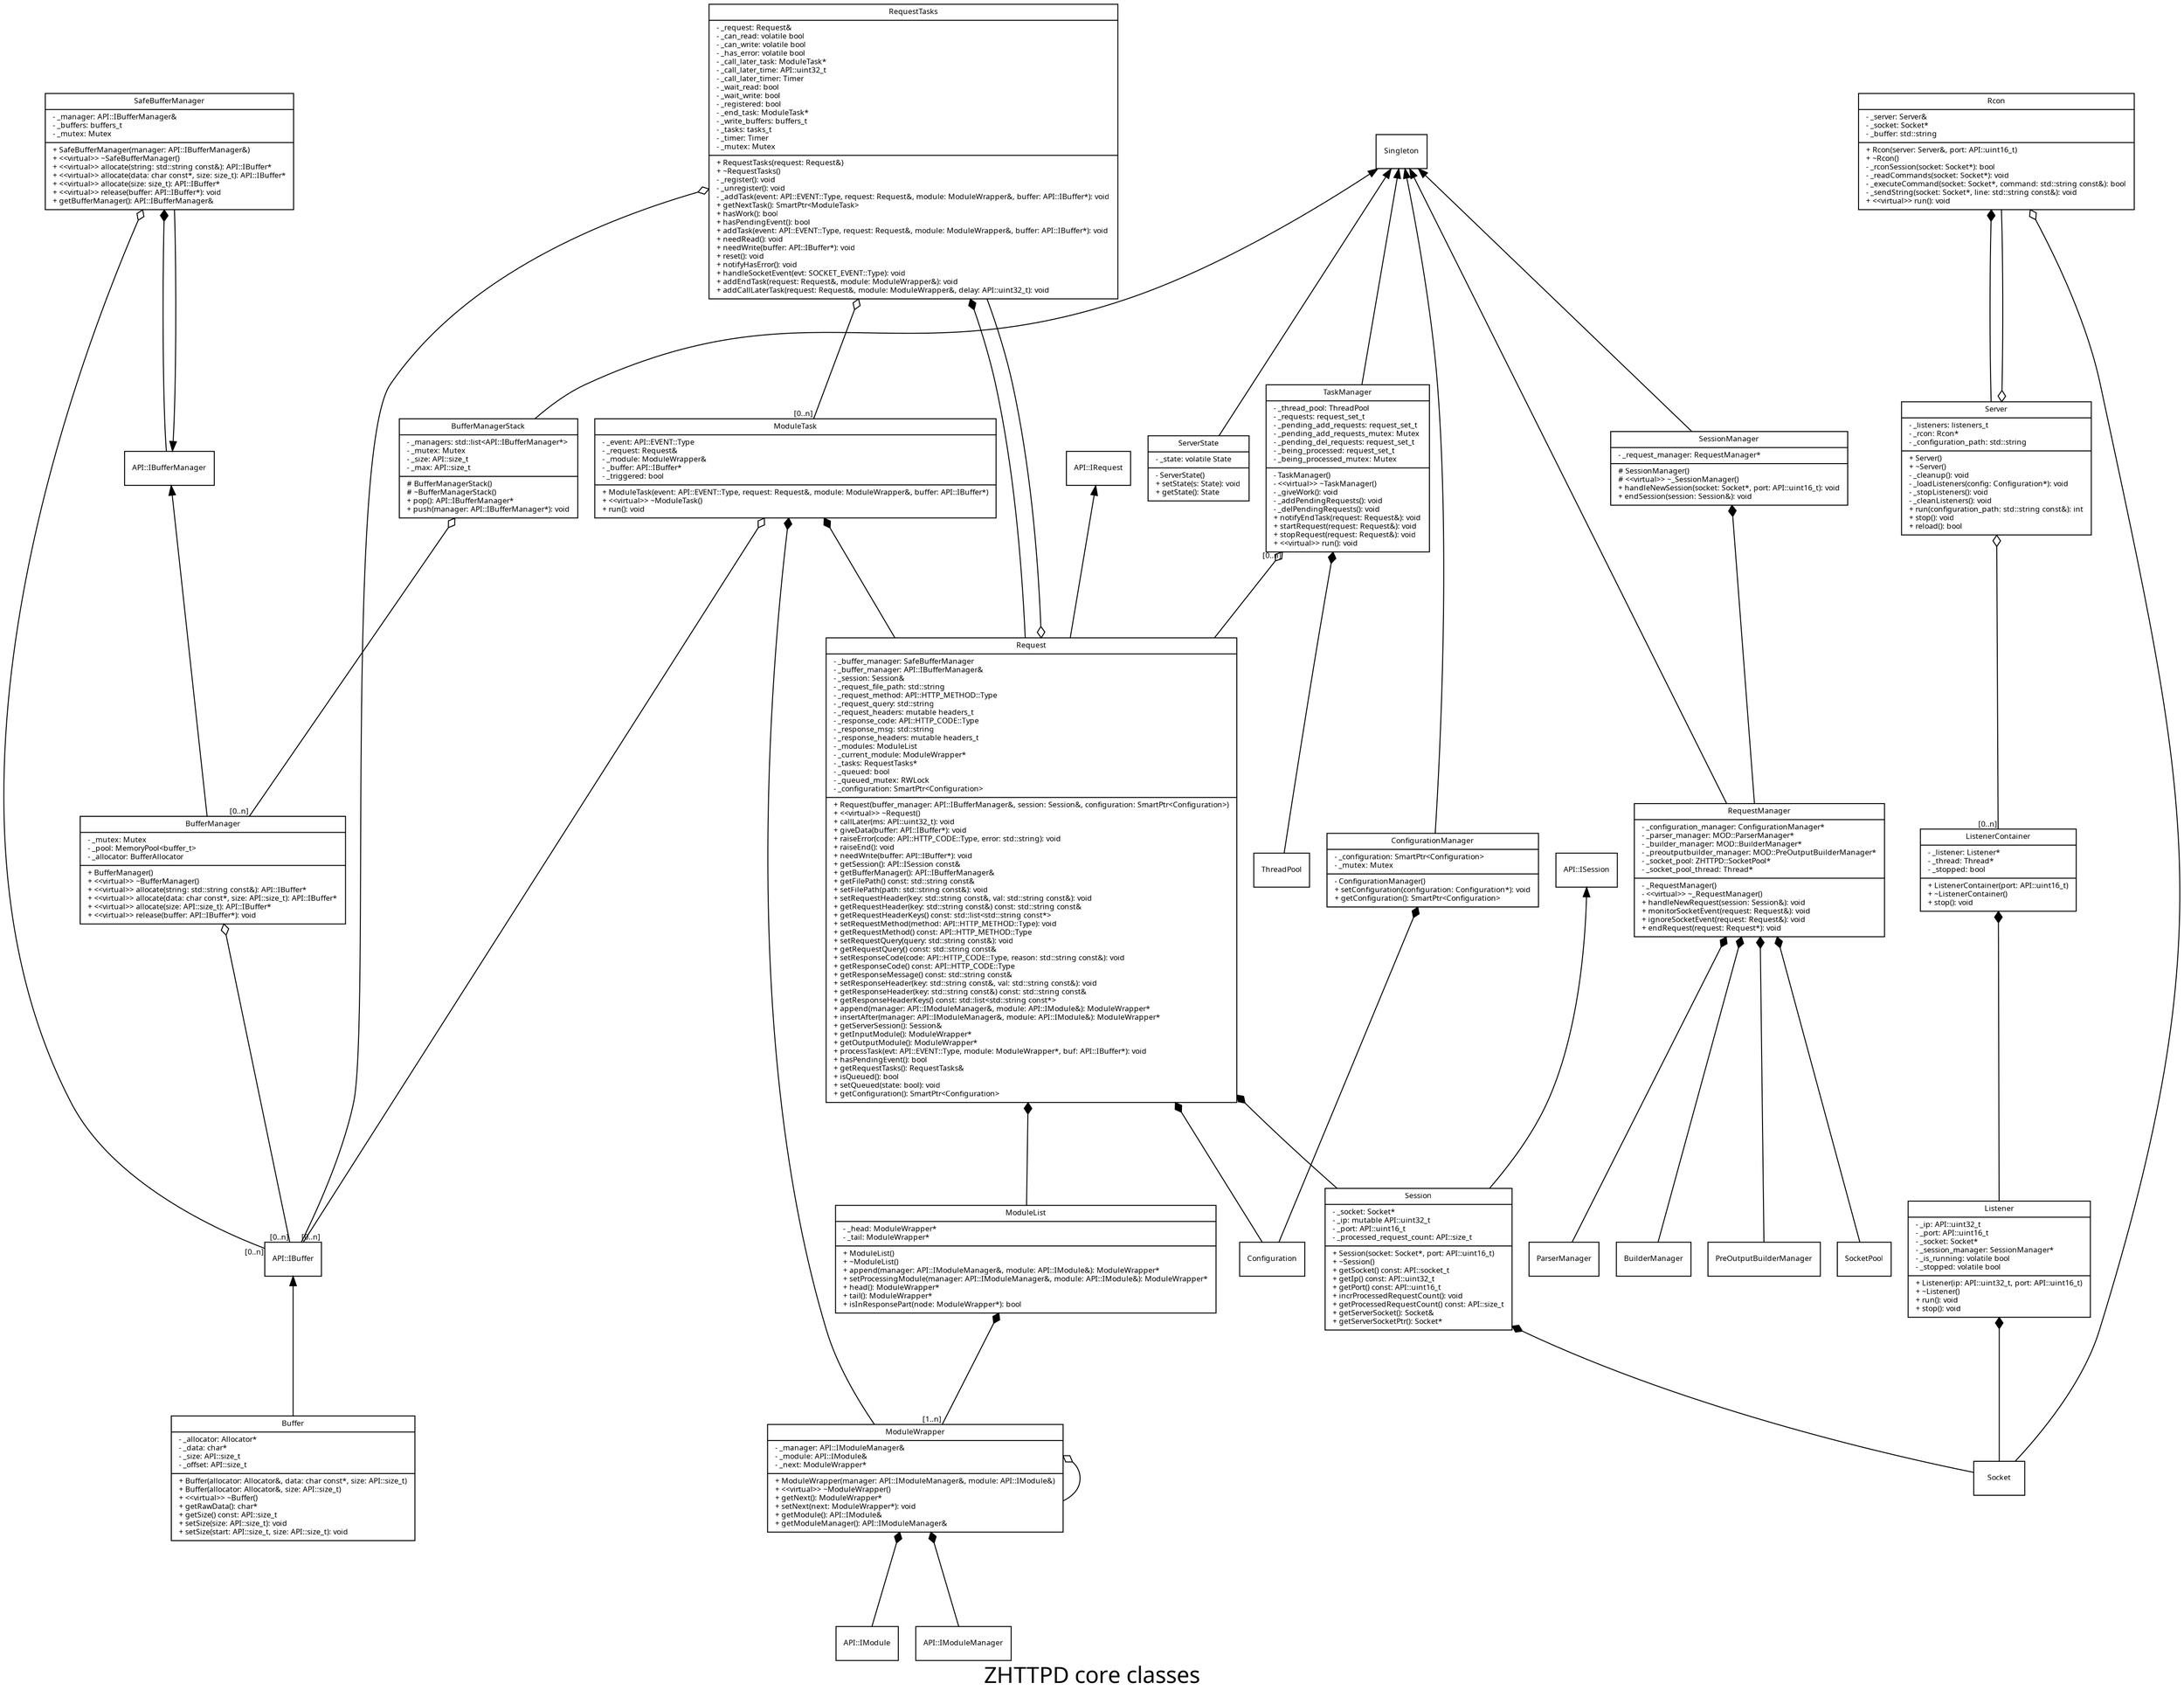 
digraph uml
{
    fontname = "Bitstream sans Vera"
    compound = true;
    ranksep = 1.25;
    rankdir = BT;
    label = "ZHTTPD core classes";
    fontsize = 24;

    node
    [
        fontname = "Monaco"
        fontsize = 8
        shape = "record"
        style = filled
        fillcolor = white
    ]

    edge
    [
        fontname = "Monaco"
        fontsize = 8
    ]


    /*
     *  Core
     */

    api_IModule [label = "API::IModule"]
    api_IModuleManager [label = "API::IModuleManager"]
    api_IBuffer [label = "API::IBuffer"]
    api_IBufferManager [label = "API::IBufferManager"]
    api_ISession [label = "API::ISession"]
    api_IRequest [label = "API::IRequest"]
    conf_Configuration [label="Configuration"]
    module_ParserManager [label="ParserManager"]
    module_BuilderManager [label="BuilderManager"]
    module_PreOutputBuilderManager [label="PreOutputBuilderManager"]
    socket_Socket [label="Socket"]
    socket_SocketPool [label="SocketPool"]
    thread_ThreadPool [label="ThreadPool"]
    utils_Singleton [label="Singleton"]

        core_Buffer
        [
    label="{\
Buffer\
|\
- _allocator: Allocator*\l\
- _data: char*\l\
- _size: API::size_t\l\
- _offset: API::size_t\l\
|\
+ Buffer(allocator: Allocator&, data: char const*, size: API::size_t)\l\
+ Buffer(allocator: Allocator&, size: API::size_t)\l\
+ \<\<virtual\>\> ~Buffer()\l\
+ getRawData(): char*\l\
+ getSize() const: API::size_t\l\
+ setSize(size: API::size_t): void\l\
+ setSize(start: API::size_t, size: API::size_t): void\l\
}"
        ]

        core_BufferManager
        [
    label="{\
BufferManager\
|\
- _mutex: Mutex\l\
- _pool: MemoryPool\<buffer_t\>\l\
- _allocator: BufferAllocator\l\
|\
+ BufferManager()\l\
+ \<\<virtual\>\> ~BufferManager()\l\
+ \<\<virtual\>\> allocate(string: std::string const&): API::IBuffer*\l\
+ \<\<virtual\>\> allocate(data: char const*, size: API::size_t): API::IBuffer*\l\
+ \<\<virtual\>\> allocate(size: API::size_t): API::IBuffer*\l\
+ \<\<virtual\>\> release(buffer: API::IBuffer*): void\l\
}"
        ]

        core_BufferManagerStack
        [
    label="{\
BufferManagerStack\
|\
- _managers: std::list\<API::IBufferManager*\>\l\
- _mutex: Mutex\l\
- _size: API::size_t\l\
- _max: API::size_t\l\
|\
# BufferManagerStack()\l\
# ~BufferManagerStack()\l\
+ pop(): API::IBufferManager*\l\
+ push(manager: API::IBufferManager*): void\l\
}"
        ]

        core_ConfigurationManager
        [
    label="{\
ConfigurationManager\
|\
- _configuration: SmartPtr\<Configuration\>\l\
- _mutex: Mutex\l\
|\
- ConfigurationManager()\l\
+ setConfiguration(configuration: Configuration*): void\l\
+ getConfiguration(): SmartPtr\<Configuration\>\l\
}"
        ]

        core_Listener
        [
    label="{\
Listener\
|\
- _ip: API::uint32_t\l\
- _port: API::uint16_t\l\
- _socket: Socket*\l\
- _session_manager: SessionManager*\l\
- _is_running: volatile bool\l\
- _stopped: volatile bool\l\
|\
+ Listener(ip: API::uint32_t, port: API::uint16_t)\l\
+ ~Listener()\l\
+ run(): void\l\
+ stop(): void\l\
}"
        ]

        core_ModuleList
        [
    label="{\
ModuleList\
|\
- _head: ModuleWrapper*\l\
- _tail: ModuleWrapper*\l\
|\
+ ModuleList()\l\
+ ~ModuleList()\l\
+ append(manager: API::IModuleManager&, module: API::IModule&): ModuleWrapper*\l\
+ setProcessingModule(manager: API::IModuleManager&, module: API::IModule&): ModuleWrapper*\l\
+ head(): ModuleWrapper*\l\
+ tail(): ModuleWrapper*\l\
+ isInResponsePart(node: ModuleWrapper*): bool\l\
}"
        ]

        core_ModuleTask
        [
    label="{\
ModuleTask\
|\
- _event: API::EVENT::Type\l\
- _request: Request&\l\
- _module: ModuleWrapper&\l\
- _buffer: API::IBuffer*\l\
- _triggered: bool\l\
|\
+ ModuleTask(event: API::EVENT::Type, request: Request&, module: ModuleWrapper&, buffer: API::IBuffer*)\l\
+ \<\<virtual\>\> ~ModuleTask()\l\
+ run(): void\l\
}"
        ]

        core_ModuleWrapper
        [
    label="{\
ModuleWrapper\
|\
- _manager: API::IModuleManager&\l\
- _module: API::IModule&\l\
- _next: ModuleWrapper*\l\
|\
+ ModuleWrapper(manager: API::IModuleManager&, module: API::IModule&)\l\
+ \<\<virtual\>\> ~ModuleWrapper()\l\
+ getNext(): ModuleWrapper*\l\
+ setNext(next: ModuleWrapper*): void\l\
+ getModule(): API::IModule&\l\
+ getModuleManager(): API::IModuleManager&\l\
}"
        ]

        core_Rcon
        [
    label="{\
Rcon\
|\
- _server: Server&\l\
- _socket: Socket*\l\
- _buffer: std::string\l\
|\
+ Rcon(server: Server&, port: API::uint16_t)\l\
+ ~Rcon()\l\
- _rconSession(socket: Socket*): bool\l\
- _readCommands(socket: Socket*): void\l\
- _executeCommand(socket: Socket*, command: std::string const&): bool\l\
- _sendString(socket: Socket*, line: std::string const&): void\l\
+ \<\<virtual\>\> run(): void\l\
}"
        ]

        core_Request
        [
    label="{\
Request\
|\
- _buffer_manager: SafeBufferManager\l\
- _buffer_manager: API::IBufferManager&\l\
- _session: Session&\l\
- _request_file_path: std::string\l\
- _request_method: API::HTTP_METHOD::Type\l\
- _request_query: std::string\l\
- _request_headers: mutable headers_t\l\
- _response_code: API::HTTP_CODE::Type\l\
- _response_msg: std::string\l\
- _response_headers: mutable headers_t\l\
- _modules: ModuleList\l\
- _current_module: ModuleWrapper*\l\
- _tasks: RequestTasks*\l\
- _queued: bool\l\
- _queued_mutex: RWLock\l\
- _configuration: SmartPtr\<Configuration\>\l\
|\
+ Request(buffer_manager: API::IBufferManager&, session: Session&, configuration: SmartPtr\<Configuration\>)\l\
+ \<\<virtual\>\> ~Request()\l\
+ callLater(ms: API::uint32_t): void\l\
+ giveData(buffer: API::IBuffer*): void\l\
+ raiseError(code: API::HTTP_CODE::Type, error: std::string): void\l\
+ raiseEnd(): void\l\
+ needWrite(buffer: API::IBuffer*): void\l\
+ getSession(): API::ISession const&\l\
+ getBufferManager(): API::IBufferManager&\l\
+ getFilePath() const: std::string const&\l\
+ setFilePath(path: std::string const&): void\l\
+ setRequestHeader(key: std::string const&, val: std::string const&): void\l\
+ getRequestHeader(key: std::string const&) const: std::string const&\l\
+ getRequestHeaderKeys() const: std::list\<std::string const*\>\l\
+ setRequestMethod(method: API::HTTP_METHOD::Type): void\l\
+ getRequestMethod() const: API::HTTP_METHOD::Type\l\
+ setRequestQuery(query: std::string const&): void\l\
+ getRequestQuery() const: std::string const&\l\
+ setResponseCode(code: API::HTTP_CODE::Type, reason: std::string const&): void\l\
+ getResponseCode() const: API::HTTP_CODE::Type\l\
+ getResponseMessage() const: std::string const&\l\
+ setResponseHeader(key: std::string const&, val: std::string const&): void\l\
+ getResponseHeader(key: std::string const&) const: std::string const&\l\
+ getResponseHeaderKeys() const: std::list\<std::string const*\>\l\
+ append(manager: API::IModuleManager&, module: API::IModule&): ModuleWrapper*\l\
+ insertAfter(manager: API::IModuleManager&, module: API::IModule&): ModuleWrapper*\l\
+ getServerSession(): Session&\l\
+ getInputModule(): ModuleWrapper*\l\
+ getOutputModule(): ModuleWrapper*\l\
+ processTask(evt: API::EVENT::Type, module: ModuleWrapper*, buf: API::IBuffer*): void\l\
+ hasPendingEvent(): bool\l\
+ getRequestTasks(): RequestTasks&\l\
+ isQueued(): bool\l\
+ setQueued(state: bool): void\l\
+ getConfiguration(): SmartPtr\<Configuration\>\l\
}"
        ]

        core_RequestManager
        [
    label="{\
RequestManager\
|\
- _configuration_manager: ConfigurationManager*\l\
- _parser_manager: MOD::ParserManager*\l\
- _builder_manager: MOD::BuilderManager*\l\
- _preoutputbuilder_manager: MOD::PreOutputBuilderManager*\l\
- _socket_pool: ZHTTPD::SocketPool*\l\
- _socket_pool_thread: Thread*\l\
|\
- _RequestManager()\l\
- \<\<virtual\>\> ~_RequestManager()\l\
+ handleNewRequest(session: Session&): void\l\
+ monitorSocketEvent(request: Request&): void\l\
+ ignoreSocketEvent(request: Request&): void\l\
+ endRequest(request: Request*): void\l\
}"
        ]

        core_RequestTasks
        [
    label="{\
RequestTasks\
|\
- _request: Request&\l\
- _can_read: volatile bool\l\
- _can_write: volatile bool\l\
- _has_error: volatile bool\l\
- _call_later_task: ModuleTask*\l\
- _call_later_time: API::uint32_t\l\
- _call_later_timer: Timer\l\
- _wait_read: bool\l\
- _wait_write: bool\l\
- _registered: bool\l\
- _end_task: ModuleTask*\l\
- _write_buffers: buffers_t\l\
- _tasks: tasks_t\l\
- _timer: Timer\l\
- _mutex: Mutex\l\
|\
+ RequestTasks(request: Request&)\l\
+ ~RequestTasks()\l\
- _register(): void\l\
- _unregister(): void\l\
- _addTask(event: API::EVENT::Type, request: Request&, module: ModuleWrapper&, buffer: API::IBuffer*): void\l\
+ getNextTask(): SmartPtr\<ModuleTask\>\l\
+ hasWork(): bool\l\
+ hasPendingEvent(): bool\l\
+ addTask(event: API::EVENT::Type, request: Request&, module: ModuleWrapper&, buffer: API::IBuffer*): void\l\
+ needRead(): void\l\
+ needWrite(buffer: API::IBuffer*): void\l\
+ reset(): void\l\
+ notifyHasError(): void\l\
+ handleSocketEvent(evt: SOCKET_EVENT::Type): void\l\
+ addEndTask(request: Request&, module: ModuleWrapper&): void\l\
+ addCallLaterTask(request: Request&, module: ModuleWrapper&, delay: API::uint32_t): void\l\
}"
        ]

        core_SafeBufferManager
        [
    label="{\
SafeBufferManager\
|\
- _manager: API::IBufferManager&\l\
- _buffers: buffers_t\l\
- _mutex: Mutex\l\
|\
+ SafeBufferManager(manager: API::IBufferManager&)\l\
+ \<\<virtual\>\> ~SafeBufferManager()\l\
+ \<\<virtual\>\> allocate(string: std::string const&): API::IBuffer*\l\
+ \<\<virtual\>\> allocate(data: char const*, size: size_t): API::IBuffer*\l\
+ \<\<virtual\>\> allocate(size: size_t): API::IBuffer*\l\
+ \<\<virtual\>\> release(buffer: API::IBuffer*): void\l\
+ getBufferManager(): API::IBufferManager&\l\
}"
        ]

        core_ListenerContainer
        [
    label="{\
ListenerContainer\
|\
- _listener: Listener*\l\
- _thread: Thread*\l\
- _stopped: bool\l\
|\
+ ListenerContainer(port: API::uint16_t)\l\
+ ~ListenerContainer()\l\
+ stop(): void\l\
}"
        ]

        core_Server
        [
    label="{\
Server\
|\
- _listeners: listeners_t\l\
- _rcon: Rcon*\l\
- _configuration_path: std::string\l\
|\
+ Server()\l\
+ ~Server()\l\
- _cleanup(): void\l\
- _loadListeners(config: Configuration*): void\l\
- _stopListeners(): void\l\
- _cleanListeners(): void\l\
+ run(configuration_path: std::string const&): int\l\
+ stop(): void\l\
+ reload(): bool\l\
}"
        ]

        core_ServerState
        [
    label="{\
ServerState\
|\
- _state: volatile State\l\
|\
- ServerState()\l\
+ setState(s: State): void\l\
+ getState(): State\l\
}"
        ]

        core_Session
        [
    label="{\
Session\
|\
- _socket: Socket*\l\
- _ip: mutable API::uint32_t\l\
- _port: API::uint16_t\l\
- _processed_request_count: API::size_t\l\
|\
+ Session(socket: Socket*, port: API::uint16_t)\l\
+ ~Session()\l\
+ getSocket() const: API::socket_t\l\
+ getIp() const: API::uint32_t\l\
+ getPort() const: API::uint16_t\l\
+ incrProcessedRequestCount(): void\l\
+ getProcessedRequestCount() const: API::size_t\l\
+ getServerSocket(): Socket&\l\
+ getServerSocketPtr(): Socket*\l\
}"
        ]

        core_SessionManager
        [
    label="{\
SessionManager\
|\
- _request_manager: RequestManager*\l\
|\
# SessionManager()\l\
# \<\<virtual\>\> ~_SessionManager()\l\
+ handleNewSession(socket: Socket*, port: API::uint16_t): void\l\
+ endSession(session: Session&): void\l\
}"
        ]

        core_TaskManager
        [
    label="{\
TaskManager\
|\
- _thread_pool: ThreadPool\l\
- _requests: request_set_t\l\
- _pending_add_requests: request_set_t\l\
- _pending_add_requests_mutex: Mutex\l\
- _pending_del_requests: request_set_t\l\
- _being_processed: request_set_t\l\
- _being_processed_mutex: Mutex\l\
|\
- TaskManager()\l\
- \<\<virtual\>\> ~TaskManager()\l\
- _giveWork(): void\l\
- _addPendingRequests(): void\l\
- _delPendingRequests(): void\l\
+ notifyEndTask(request: Request&): void\l\
+ startRequest(request: Request&): void\l\
+ stopRequest(request: Request&): void\l\
+ \<\<virtual\>\> run(): void\l\
}"
        ]




        core_Buffer -> api_IBuffer
        core_BufferManager -> api_IBufferManager
        api_IBuffer -> core_BufferManager [arrowhead=odiamond taillabel="[0..n]"]
        core_BufferManagerStack -> utils_Singleton
        core_BufferManager -> core_BufferManagerStack [arrowhead=odiamond taillabel="[0..n]"]
        core_ConfigurationManager -> utils_Singleton
        conf_Configuration -> core_ConfigurationManager [arrowhead=diamond]
        socket_Socket -> core_Listener [arrowhead=diamond]
        core_ModuleWrapper -> core_ModuleList [arrowhead=diamond taillabel="[1..n]"]
        core_Request -> core_ModuleTask [arrowhead=diamond]
        core_ModuleWrapper -> core_ModuleTask [arrowhead=diamond]
        api_IBuffer -> core_ModuleTask [arrowhead=odiamond]
        core_ModuleWrapper -> core_ModuleWrapper [arrowhead=odiamond]
        api_IModule -> core_ModuleWrapper [arrowhead=diamond]
        api_IModuleManager -> core_ModuleWrapper [arrowhead=diamond]
        core_Server -> core_Rcon [arrowhead=diamond]
        socket_Socket -> core_Rcon [arrowhead=odiamond]
        core_Request -> api_IRequest
        core_Session -> core_Request [arrowhead=diamond]
        core_ModuleList -> core_Request [arrowhead=diamond]
        core_RequestTasks -> core_Request [arrowhead=odiamond]
        conf_Configuration -> core_Request [arrowhead=diamond]
        core_RequestManager -> utils_Singleton
        module_ParserManager -> core_RequestManager [arrowhead=diamond]
        module_BuilderManager -> core_RequestManager [arrowhead=diamond]
        module_PreOutputBuilderManager -> core_RequestManager [arrowhead=diamond]
        socket_SocketPool -> core_RequestManager [arrowhead=diamond]
        core_Request -> core_RequestTasks [arrowhead=diamond]
        core_ModuleTask -> core_RequestTasks [arrowhead=odiamond taillabel="[0..n]"]
        api_IBuffer -> core_RequestTasks [arrowhead=odiamond taillabel="[0..n]"]
        core_SafeBufferManager -> api_IBufferManager
        api_IBufferManager -> core_SafeBufferManager [arrowhead=diamond]
        api_IBuffer -> core_SafeBufferManager [arrowhead=odiamond taillabel="[0..n]"]
        core_Listener -> core_ListenerContainer [arrowhead=diamond]
        core_ListenerContainer -> core_Server [arrowhead=odiamond taillabel="[0..n]"]
        core_Rcon -> core_Server [arrowhead=odiamond]
        core_ServerState -> utils_Singleton
        core_Session -> api_ISession
        socket_Socket -> core_Session [arrowhead=diamond]
        core_SessionManager -> utils_Singleton
        core_RequestManager -> core_SessionManager [arrowhead=diamond]
        core_TaskManager -> utils_Singleton
        core_Request -> core_TaskManager [arrowhead=odiamond headlabel="[0..n]"]
        thread_ThreadPool -> core_TaskManager [arrowhead=diamond]


}
